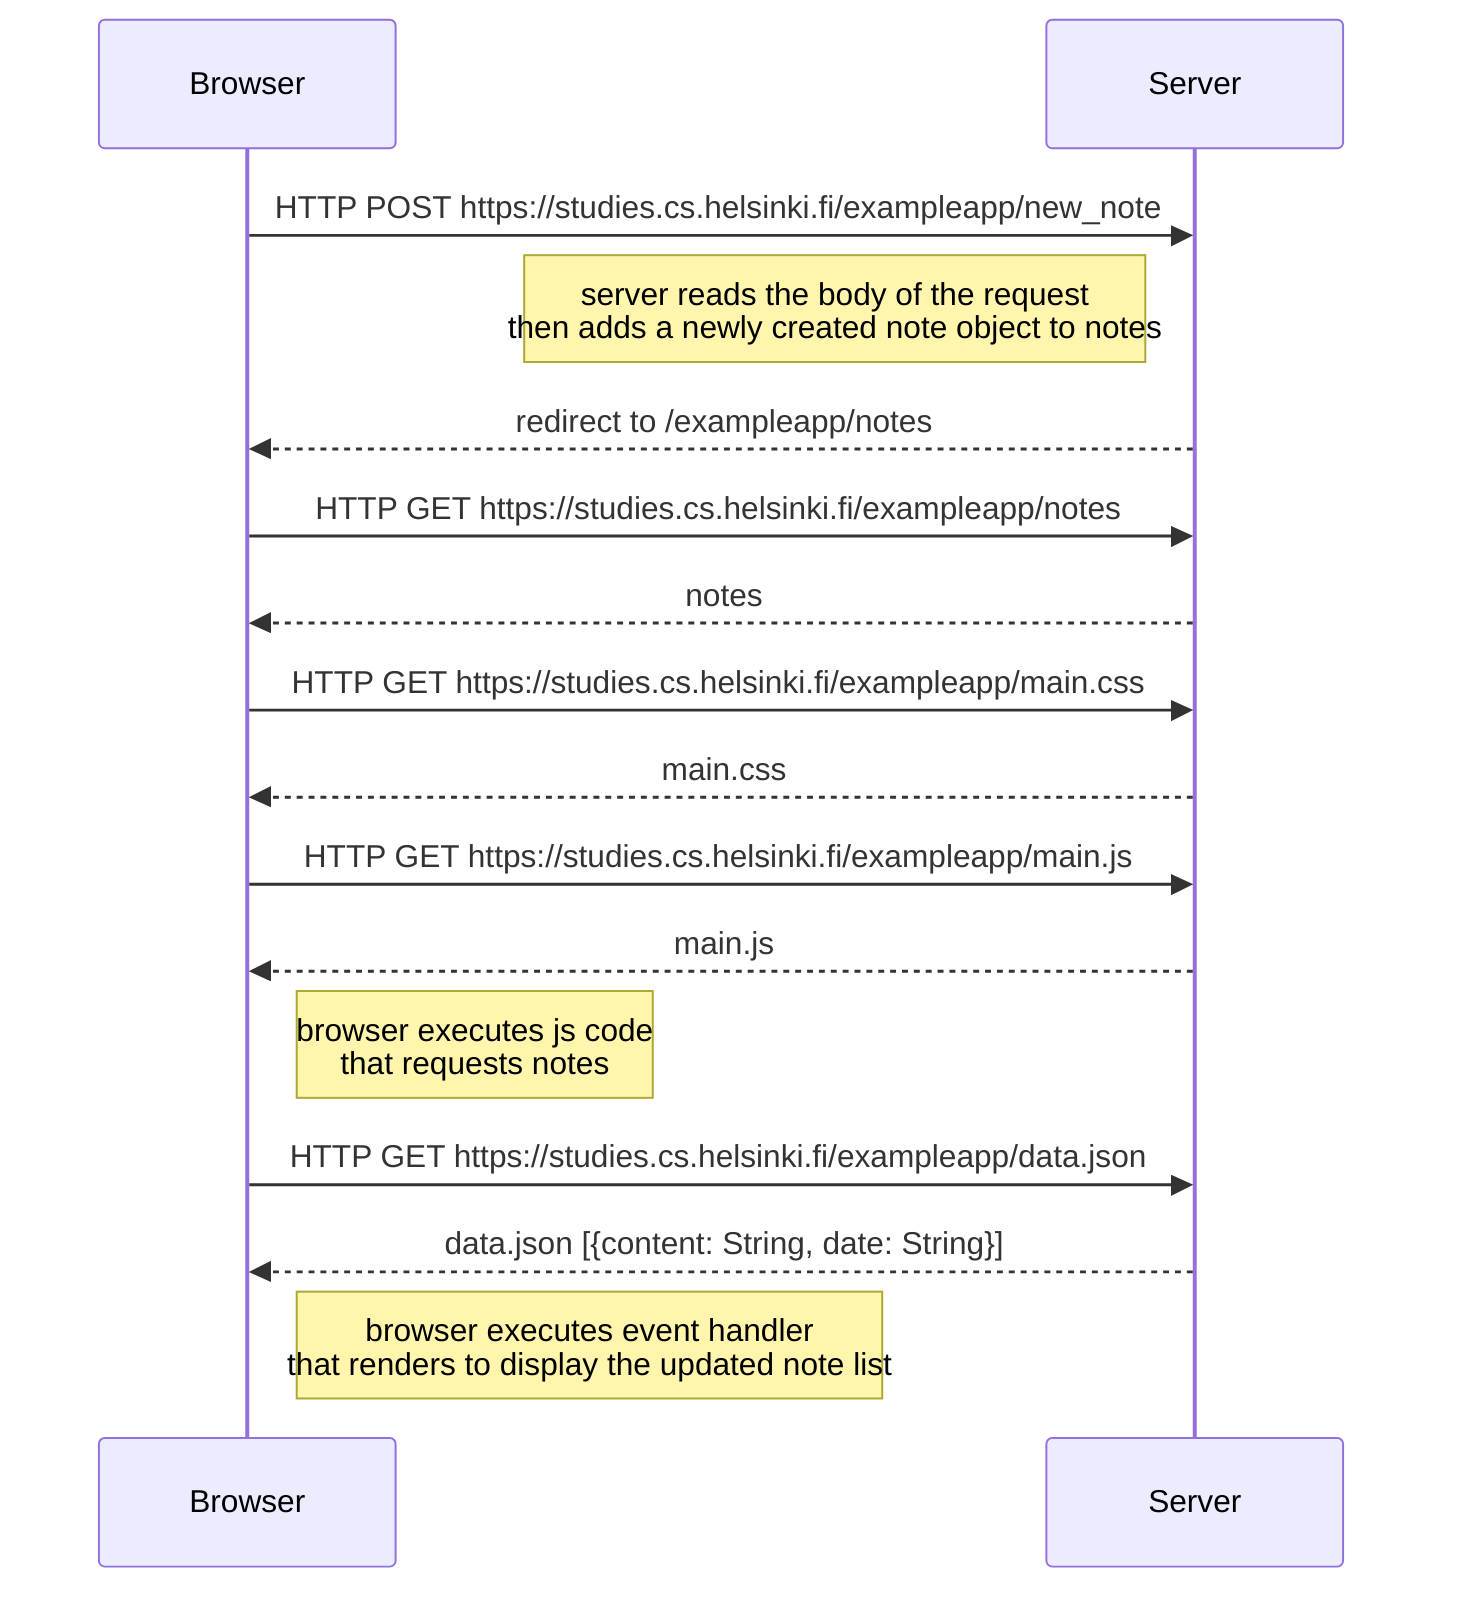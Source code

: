 sequenceDiagram
Browser->>Server: HTTP POST https://studies.cs.helsinki.fi/exampleapp/new_note
Note left of Server: server reads the body of the request<br>then adds a newly created note object to notes
Server-->>Browser: redirect to /exampleapp/notes
Browser->>Server: HTTP GET https://studies.cs.helsinki.fi/exampleapp/notes
Server-->>Browser: notes
Browser->>Server: HTTP GET https://studies.cs.helsinki.fi/exampleapp/main.css
Server-->>Browser: main.css
Browser->>Server: HTTP GET https://studies.cs.helsinki.fi/exampleapp/main.js
Server-->>Browser: main.js
Note right of Browser: browser executes js code<br>that requests notes
Browser->>Server: HTTP GET https://studies.cs.helsinki.fi/exampleapp/data.json
Server-->>Browser: data.json [{content: String, date: String}]
Note right of Browser: browser executes event handler<br>that renders to display the updated note list
